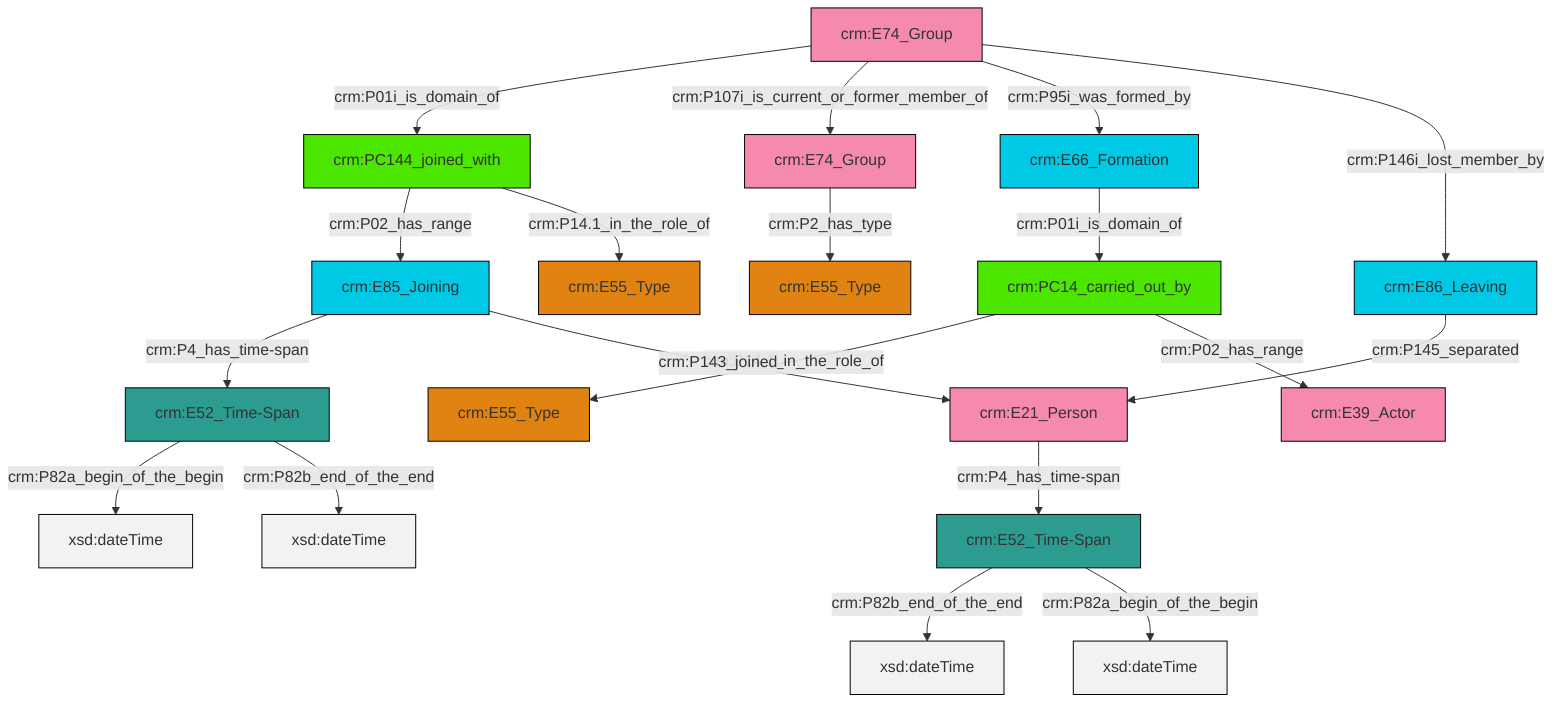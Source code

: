 graph TD
classDef Literal fill:#f2f2f2,stroke:#000000;
classDef CRM_Entity fill:#FFFFFF,stroke:#000000;
classDef Temporal_Entity fill:#00C9E6, stroke:#000000;
classDef Type fill:#E18312, stroke:#000000;
classDef Time-Span fill:#2C9C91, stroke:#000000;
classDef Appellation fill:#FFEB7F, stroke:#000000;
classDef Place fill:#008836, stroke:#000000;
classDef Persistent_Item fill:#B266B2, stroke:#000000;
classDef Conceptual_Object fill:#FFD700, stroke:#000000;
classDef Physical_Thing fill:#D2B48C, stroke:#000000;
classDef Actor fill:#f58aad, stroke:#000000;
classDef PC_Classes fill:#4ce600, stroke:#000000;
classDef Multi fill:#cccccc,stroke:#000000;

0["crm:PC144_joined_with"]:::PC_Classes -->|crm:P02_has_range| 1["crm:E85_Joining"]:::Temporal_Entity
2["crm:PC14_carried_out_by"]:::PC_Classes -->|crm:P14.1_in_the_role_of| 3["crm:E55_Type"]:::Type
4["crm:E52_Time-Span"]:::Time-Span -->|crm:P82a_begin_of_the_begin| 5[xsd:dateTime]:::Literal
11["crm:E52_Time-Span"]:::Time-Span -->|crm:P82b_end_of_the_end| 12[xsd:dateTime]:::Literal
15["crm:E66_Formation"]:::Temporal_Entity -->|crm:P01i_is_domain_of| 2["crm:PC14_carried_out_by"]:::PC_Classes
2["crm:PC14_carried_out_by"]:::PC_Classes -->|crm:P02_has_range| 13["crm:E39_Actor"]:::Actor
21["crm:E86_Leaving"]:::Temporal_Entity -->|crm:P145_separated| 8["crm:E21_Person"]:::Actor
16["crm:E74_Group"]:::Actor -->|crm:P01i_is_domain_of| 0["crm:PC144_joined_with"]:::PC_Classes
1["crm:E85_Joining"]:::Temporal_Entity -->|crm:P4_has_time-span| 4["crm:E52_Time-Span"]:::Time-Span
4["crm:E52_Time-Span"]:::Time-Span -->|crm:P82b_end_of_the_end| 22[xsd:dateTime]:::Literal
19["crm:E74_Group"]:::Actor -->|crm:P2_has_type| 6["crm:E55_Type"]:::Type
11["crm:E52_Time-Span"]:::Time-Span -->|crm:P82a_begin_of_the_begin| 23[xsd:dateTime]:::Literal
8["crm:E21_Person"]:::Actor -->|crm:P4_has_time-span| 11["crm:E52_Time-Span"]:::Time-Span
0["crm:PC144_joined_with"]:::PC_Classes -->|crm:P14.1_in_the_role_of| 25["crm:E55_Type"]:::Type
1["crm:E85_Joining"]:::Temporal_Entity -->|crm:P143_joined| 8["crm:E21_Person"]:::Actor
16["crm:E74_Group"]:::Actor -->|crm:P107i_is_current_or_former_member_of| 19["crm:E74_Group"]:::Actor
16["crm:E74_Group"]:::Actor -->|crm:P95i_was_formed_by| 15["crm:E66_Formation"]:::Temporal_Entity
16["crm:E74_Group"]:::Actor -->|crm:P146i_lost_member_by| 21["crm:E86_Leaving"]:::Temporal_Entity